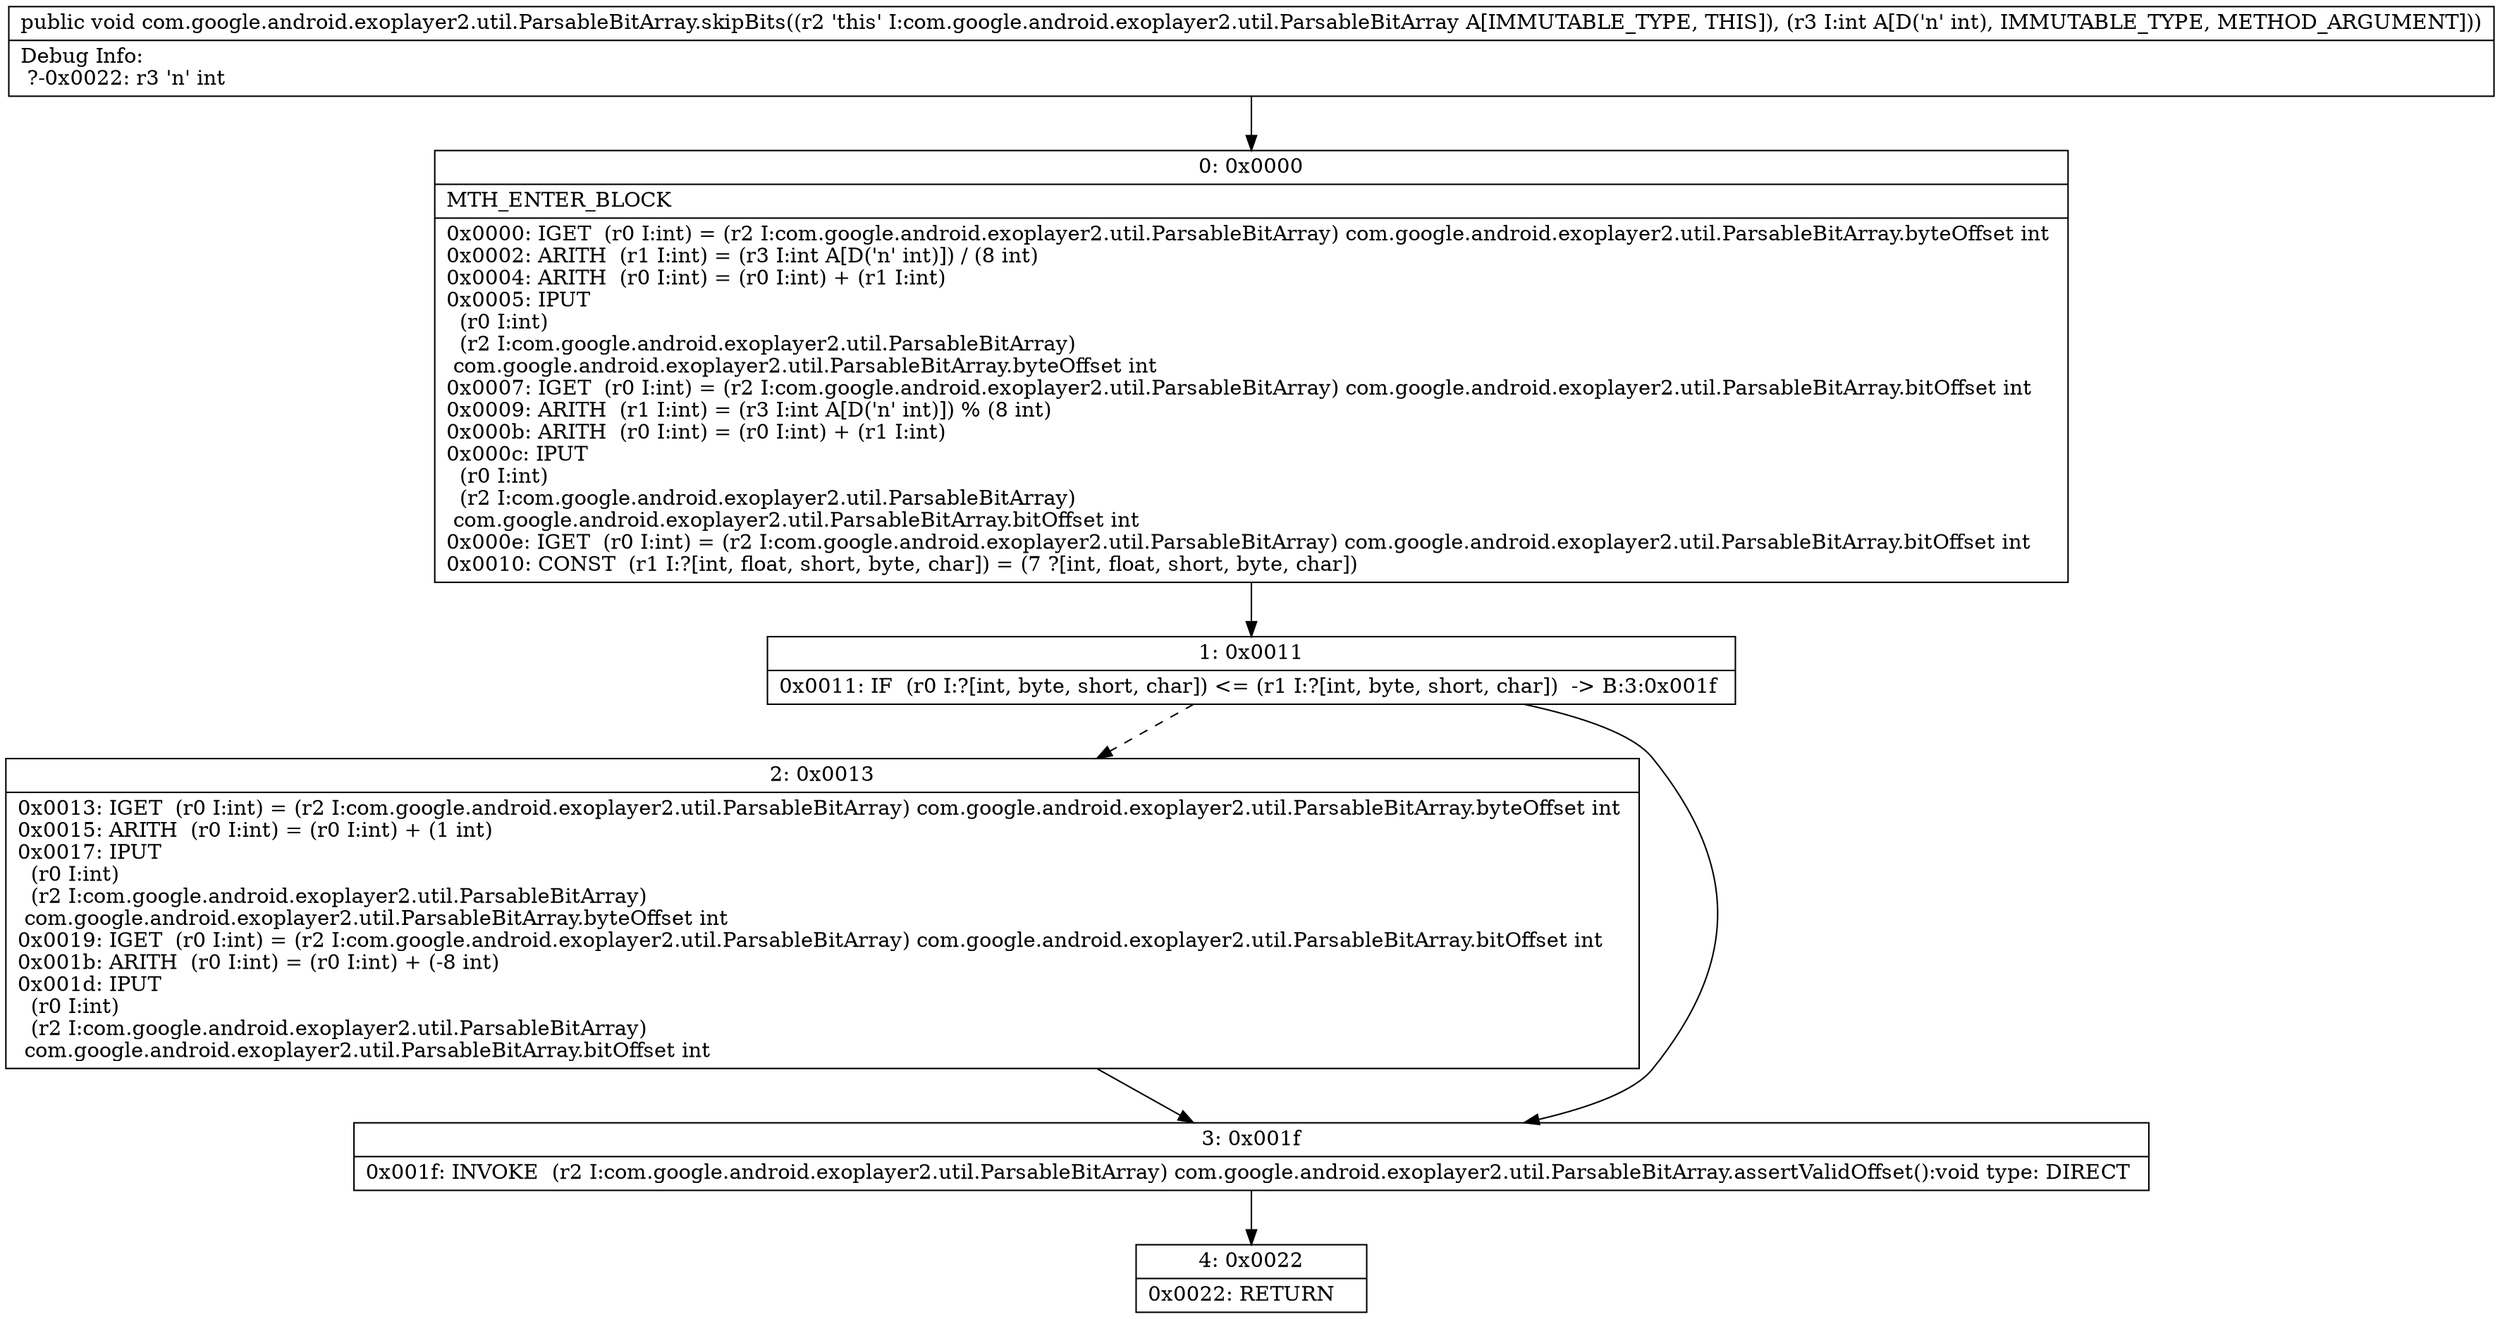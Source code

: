 digraph "CFG forcom.google.android.exoplayer2.util.ParsableBitArray.skipBits(I)V" {
Node_0 [shape=record,label="{0\:\ 0x0000|MTH_ENTER_BLOCK\l|0x0000: IGET  (r0 I:int) = (r2 I:com.google.android.exoplayer2.util.ParsableBitArray) com.google.android.exoplayer2.util.ParsableBitArray.byteOffset int \l0x0002: ARITH  (r1 I:int) = (r3 I:int A[D('n' int)]) \/ (8 int) \l0x0004: ARITH  (r0 I:int) = (r0 I:int) + (r1 I:int) \l0x0005: IPUT  \l  (r0 I:int)\l  (r2 I:com.google.android.exoplayer2.util.ParsableBitArray)\l com.google.android.exoplayer2.util.ParsableBitArray.byteOffset int \l0x0007: IGET  (r0 I:int) = (r2 I:com.google.android.exoplayer2.util.ParsableBitArray) com.google.android.exoplayer2.util.ParsableBitArray.bitOffset int \l0x0009: ARITH  (r1 I:int) = (r3 I:int A[D('n' int)]) % (8 int) \l0x000b: ARITH  (r0 I:int) = (r0 I:int) + (r1 I:int) \l0x000c: IPUT  \l  (r0 I:int)\l  (r2 I:com.google.android.exoplayer2.util.ParsableBitArray)\l com.google.android.exoplayer2.util.ParsableBitArray.bitOffset int \l0x000e: IGET  (r0 I:int) = (r2 I:com.google.android.exoplayer2.util.ParsableBitArray) com.google.android.exoplayer2.util.ParsableBitArray.bitOffset int \l0x0010: CONST  (r1 I:?[int, float, short, byte, char]) = (7 ?[int, float, short, byte, char]) \l}"];
Node_1 [shape=record,label="{1\:\ 0x0011|0x0011: IF  (r0 I:?[int, byte, short, char]) \<= (r1 I:?[int, byte, short, char])  \-\> B:3:0x001f \l}"];
Node_2 [shape=record,label="{2\:\ 0x0013|0x0013: IGET  (r0 I:int) = (r2 I:com.google.android.exoplayer2.util.ParsableBitArray) com.google.android.exoplayer2.util.ParsableBitArray.byteOffset int \l0x0015: ARITH  (r0 I:int) = (r0 I:int) + (1 int) \l0x0017: IPUT  \l  (r0 I:int)\l  (r2 I:com.google.android.exoplayer2.util.ParsableBitArray)\l com.google.android.exoplayer2.util.ParsableBitArray.byteOffset int \l0x0019: IGET  (r0 I:int) = (r2 I:com.google.android.exoplayer2.util.ParsableBitArray) com.google.android.exoplayer2.util.ParsableBitArray.bitOffset int \l0x001b: ARITH  (r0 I:int) = (r0 I:int) + (\-8 int) \l0x001d: IPUT  \l  (r0 I:int)\l  (r2 I:com.google.android.exoplayer2.util.ParsableBitArray)\l com.google.android.exoplayer2.util.ParsableBitArray.bitOffset int \l}"];
Node_3 [shape=record,label="{3\:\ 0x001f|0x001f: INVOKE  (r2 I:com.google.android.exoplayer2.util.ParsableBitArray) com.google.android.exoplayer2.util.ParsableBitArray.assertValidOffset():void type: DIRECT \l}"];
Node_4 [shape=record,label="{4\:\ 0x0022|0x0022: RETURN   \l}"];
MethodNode[shape=record,label="{public void com.google.android.exoplayer2.util.ParsableBitArray.skipBits((r2 'this' I:com.google.android.exoplayer2.util.ParsableBitArray A[IMMUTABLE_TYPE, THIS]), (r3 I:int A[D('n' int), IMMUTABLE_TYPE, METHOD_ARGUMENT]))  | Debug Info:\l  ?\-0x0022: r3 'n' int\l}"];
MethodNode -> Node_0;
Node_0 -> Node_1;
Node_1 -> Node_2[style=dashed];
Node_1 -> Node_3;
Node_2 -> Node_3;
Node_3 -> Node_4;
}

